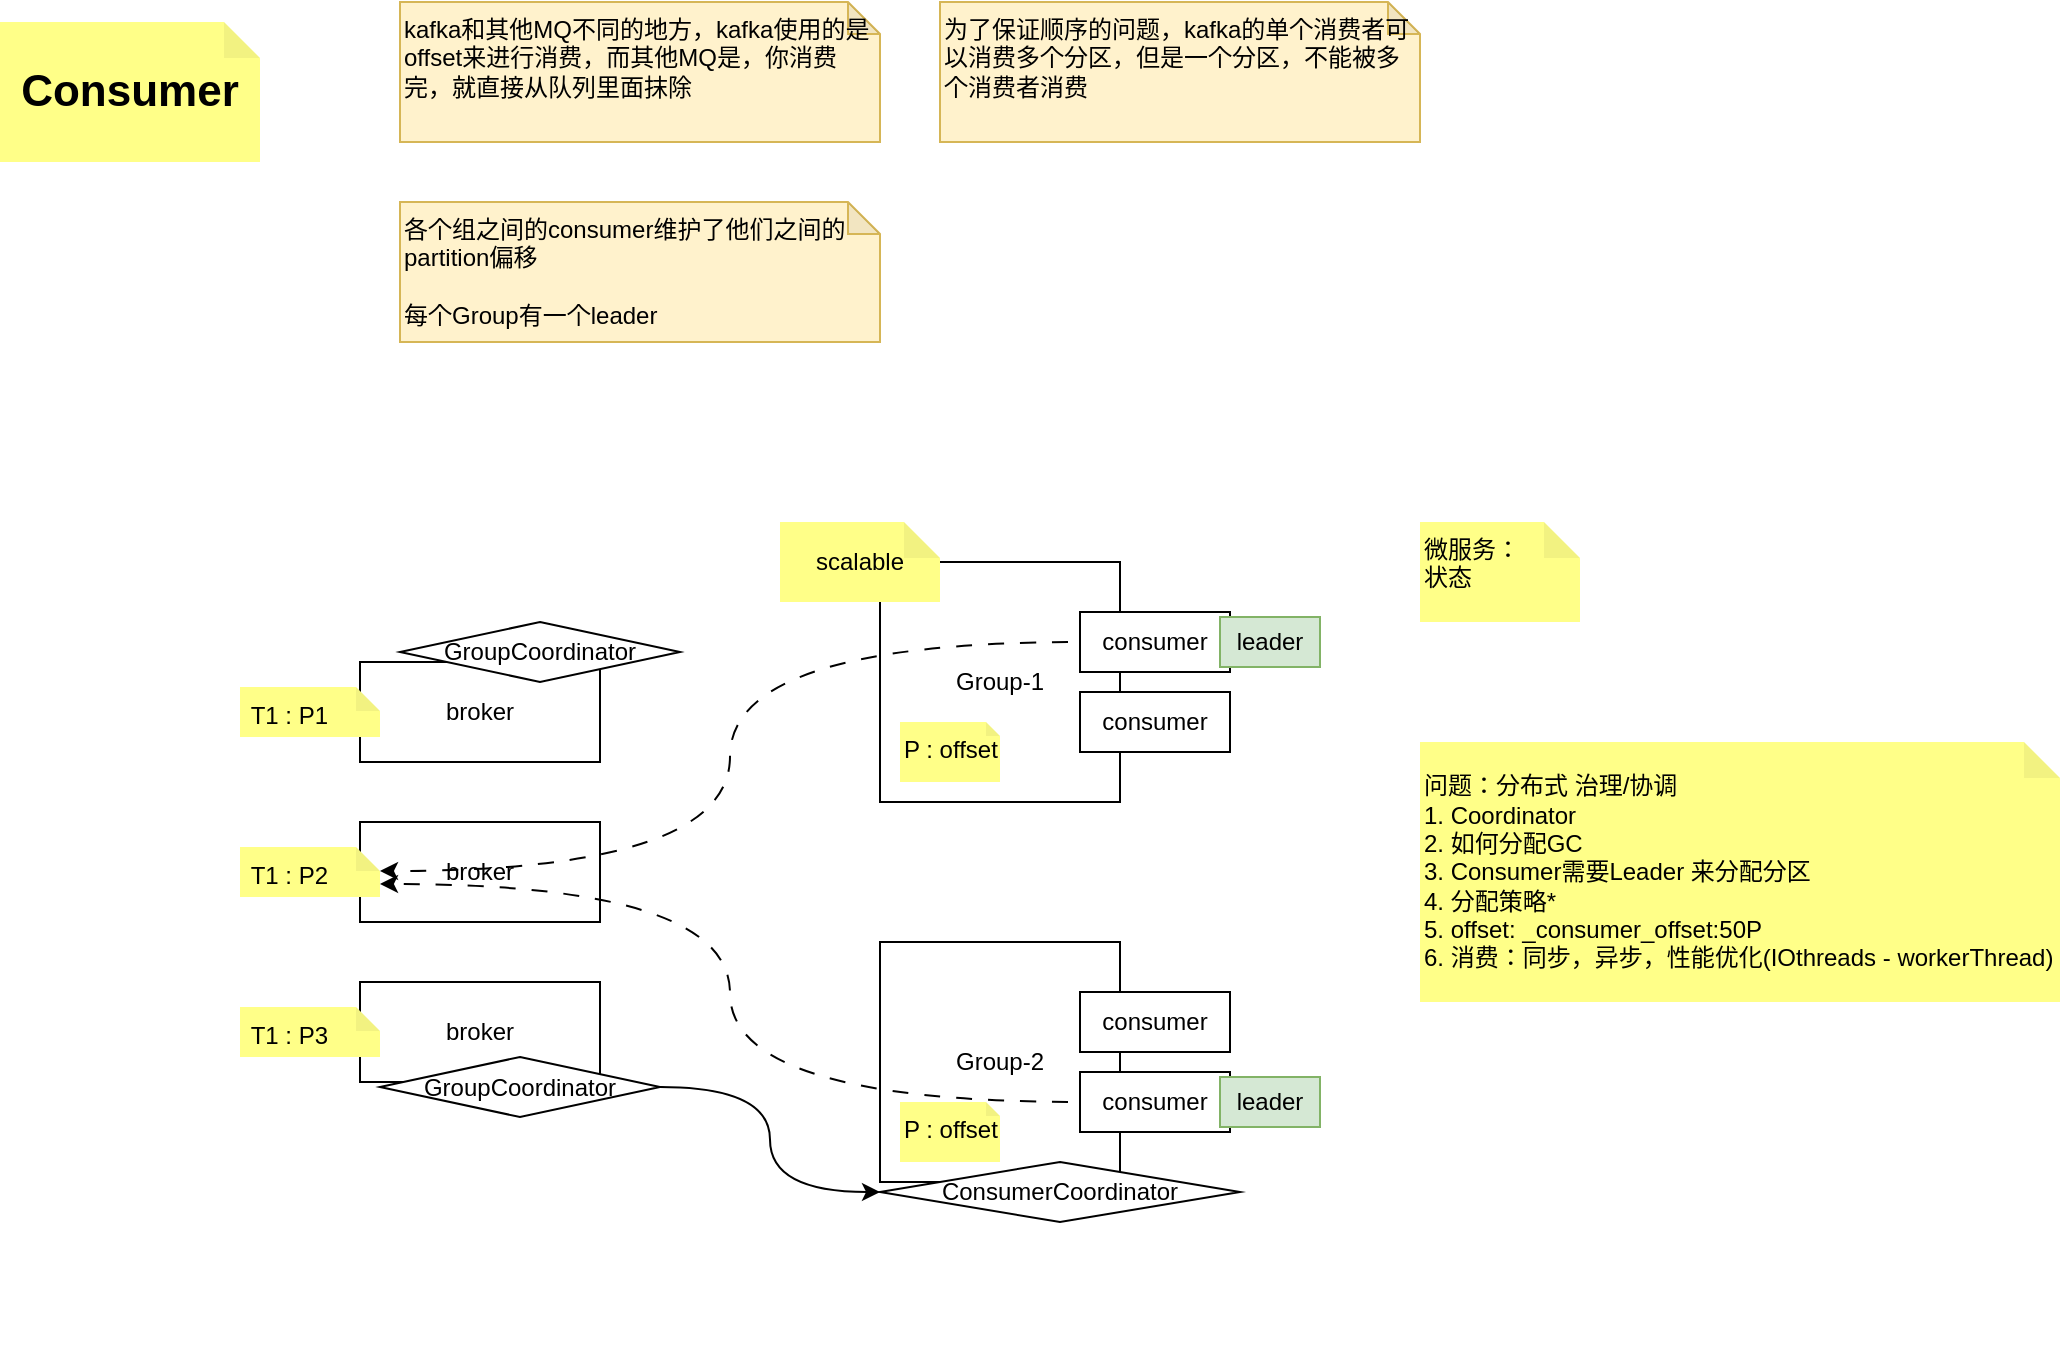 <mxfile version="24.7.6">
  <diagram name="第 1 页" id="HwsnNXMcdGq4MnF3X8jA">
    <mxGraphModel dx="794" dy="386" grid="1" gridSize="10" guides="1" tooltips="1" connect="1" arrows="1" fold="1" page="1" pageScale="1" pageWidth="827" pageHeight="1169" math="0" shadow="0">
      <root>
        <mxCell id="0" />
        <mxCell id="1" parent="0" />
        <mxCell id="hm22gIJzGdaK_Rvu-ePk-2" value="Consumer" style="shape=note;whiteSpace=wrap;html=1;backgroundOutline=1;darkOpacity=0.05;fillColor=#ffff88;strokeColor=none;horizontal=1;align=center;verticalAlign=middle;size=18;fontSize=22;fontStyle=1" vertex="1" parent="1">
          <mxGeometry x="40" y="50" width="130" height="70" as="geometry" />
        </mxCell>
        <mxCell id="hm22gIJzGdaK_Rvu-ePk-3" value="broker" style="rounded=0;whiteSpace=wrap;html=1;align=center;verticalAlign=middle;" vertex="1" parent="1">
          <mxGeometry x="220" y="370" width="120" height="50" as="geometry" />
        </mxCell>
        <mxCell id="hm22gIJzGdaK_Rvu-ePk-4" value="broker" style="rounded=0;whiteSpace=wrap;html=1;align=center;verticalAlign=middle;" vertex="1" parent="1">
          <mxGeometry x="220" y="450" width="120" height="50" as="geometry" />
        </mxCell>
        <mxCell id="hm22gIJzGdaK_Rvu-ePk-5" value="broker" style="rounded=0;whiteSpace=wrap;html=1;align=center;verticalAlign=middle;" vertex="1" parent="1">
          <mxGeometry x="220" y="530" width="120" height="50" as="geometry" />
        </mxCell>
        <mxCell id="hm22gIJzGdaK_Rvu-ePk-6" value="kafka和其他MQ不同的地方，kafka使用的是offset来进行消费，而其他MQ是，你消费完，就直接从队列里面抹除" style="shape=note;whiteSpace=wrap;html=1;backgroundOutline=1;darkOpacity=0.05;fillColor=#fff2cc;strokeColor=#d6b656;horizontal=1;align=left;verticalAlign=top;size=16;" vertex="1" parent="1">
          <mxGeometry x="240" y="40" width="240" height="70" as="geometry" />
        </mxCell>
        <mxCell id="hm22gIJzGdaK_Rvu-ePk-10" value="Group-1" style="rounded=0;whiteSpace=wrap;html=1;" vertex="1" parent="1">
          <mxGeometry x="480" y="320" width="120" height="120" as="geometry" />
        </mxCell>
        <mxCell id="hm22gIJzGdaK_Rvu-ePk-12" value="consumer" style="rounded=0;whiteSpace=wrap;html=1;align=center;verticalAlign=middle;" vertex="1" parent="1">
          <mxGeometry x="580" y="345" width="75" height="30" as="geometry" />
        </mxCell>
        <mxCell id="hm22gIJzGdaK_Rvu-ePk-13" value="consumer" style="rounded=0;whiteSpace=wrap;html=1;align=center;verticalAlign=middle;" vertex="1" parent="1">
          <mxGeometry x="580" y="385" width="75" height="30" as="geometry" />
        </mxCell>
        <mxCell id="hm22gIJzGdaK_Rvu-ePk-14" value="Group-2" style="rounded=0;whiteSpace=wrap;html=1;" vertex="1" parent="1">
          <mxGeometry x="480" y="510" width="120" height="120" as="geometry" />
        </mxCell>
        <mxCell id="hm22gIJzGdaK_Rvu-ePk-15" value="为了保证顺序的问题，kafka的单个消费者可以消费多个分区，但是一个分区，不能被多个消费者消费" style="shape=note;whiteSpace=wrap;html=1;backgroundOutline=1;darkOpacity=0.05;fillColor=#fff2cc;strokeColor=#d6b656;horizontal=1;align=left;verticalAlign=top;size=16;" vertex="1" parent="1">
          <mxGeometry x="510" y="40" width="240" height="70" as="geometry" />
        </mxCell>
        <mxCell id="hm22gIJzGdaK_Rvu-ePk-16" value="各个组之间的consumer维护了他们之间的partition偏移&lt;div&gt;&lt;br&gt;&lt;/div&gt;&lt;div&gt;每个Group有一个leader&lt;/div&gt;" style="shape=note;whiteSpace=wrap;html=1;backgroundOutline=1;darkOpacity=0.05;fillColor=#fff2cc;strokeColor=#d6b656;horizontal=1;align=left;verticalAlign=top;size=16;" vertex="1" parent="1">
          <mxGeometry x="240" y="140" width="240" height="70" as="geometry" />
        </mxCell>
        <mxCell id="hm22gIJzGdaK_Rvu-ePk-18" value="scalable" style="shape=note;whiteSpace=wrap;html=1;backgroundOutline=1;darkOpacity=0.05;fillColor=#ffff88;strokeColor=none;horizontal=1;align=center;verticalAlign=middle;size=18;" vertex="1" parent="1">
          <mxGeometry x="430" y="300" width="80" height="40" as="geometry" />
        </mxCell>
        <mxCell id="hm22gIJzGdaK_Rvu-ePk-19" value="P : offset" style="shape=note;whiteSpace=wrap;html=1;backgroundOutline=1;darkOpacity=0.05;fillColor=#ffff88;strokeColor=none;horizontal=1;align=left;verticalAlign=top;size=7;" vertex="1" parent="1">
          <mxGeometry x="490" y="400" width="50" height="30" as="geometry" />
        </mxCell>
        <mxCell id="hm22gIJzGdaK_Rvu-ePk-20" value="P : offset" style="shape=note;whiteSpace=wrap;html=1;backgroundOutline=1;darkOpacity=0.05;fillColor=#ffff88;strokeColor=none;horizontal=1;align=left;verticalAlign=top;size=7;" vertex="1" parent="1">
          <mxGeometry x="490" y="590" width="50" height="30" as="geometry" />
        </mxCell>
        <mxCell id="hm22gIJzGdaK_Rvu-ePk-21" value="consumer" style="rounded=0;whiteSpace=wrap;html=1;align=center;verticalAlign=middle;" vertex="1" parent="1">
          <mxGeometry x="580" y="535" width="75" height="30" as="geometry" />
        </mxCell>
        <mxCell id="hm22gIJzGdaK_Rvu-ePk-22" value="consumer" style="rounded=0;whiteSpace=wrap;html=1;align=center;verticalAlign=middle;" vertex="1" parent="1">
          <mxGeometry x="580" y="575" width="75" height="30" as="geometry" />
        </mxCell>
        <mxCell id="hm22gIJzGdaK_Rvu-ePk-23" value="&amp;nbsp;T1 : P1" style="shape=note;whiteSpace=wrap;html=1;backgroundOutline=1;darkOpacity=0.05;fillColor=#ffff88;strokeColor=none;horizontal=1;align=left;verticalAlign=top;size=12;" vertex="1" parent="1">
          <mxGeometry x="160" y="382.5" width="70" height="25" as="geometry" />
        </mxCell>
        <mxCell id="hm22gIJzGdaK_Rvu-ePk-24" value="&amp;nbsp;T1 : P2" style="shape=note;whiteSpace=wrap;html=1;backgroundOutline=1;darkOpacity=0.05;fillColor=#ffff88;strokeColor=none;horizontal=1;align=left;verticalAlign=top;size=12;" vertex="1" parent="1">
          <mxGeometry x="160" y="462.5" width="70" height="25" as="geometry" />
        </mxCell>
        <mxCell id="hm22gIJzGdaK_Rvu-ePk-25" value="&amp;nbsp;T1 : P3" style="shape=note;whiteSpace=wrap;html=1;backgroundOutline=1;darkOpacity=0.05;fillColor=#ffff88;strokeColor=none;horizontal=1;align=left;verticalAlign=top;size=12;" vertex="1" parent="1">
          <mxGeometry x="160" y="542.5" width="70" height="25" as="geometry" />
        </mxCell>
        <mxCell id="hm22gIJzGdaK_Rvu-ePk-26" style="edgeStyle=orthogonalEdgeStyle;rounded=0;orthogonalLoop=1;jettySize=auto;html=1;entryX=0;entryY=0;entryDx=70;entryDy=12;entryPerimeter=0;curved=1;noJump=0;shadow=0;flowAnimation=1;strokeColor=default;" edge="1" parent="1" source="hm22gIJzGdaK_Rvu-ePk-12" target="hm22gIJzGdaK_Rvu-ePk-24">
          <mxGeometry relative="1" as="geometry" />
        </mxCell>
        <mxCell id="hm22gIJzGdaK_Rvu-ePk-27" style="edgeStyle=orthogonalEdgeStyle;rounded=0;orthogonalLoop=1;jettySize=auto;html=1;entryX=0;entryY=0;entryDx=70;entryDy=18.5;entryPerimeter=0;elbow=vertical;curved=1;flowAnimation=1;" edge="1" parent="1" source="hm22gIJzGdaK_Rvu-ePk-22" target="hm22gIJzGdaK_Rvu-ePk-24">
          <mxGeometry relative="1" as="geometry" />
        </mxCell>
        <mxCell id="hm22gIJzGdaK_Rvu-ePk-28" value="问题：分布式 治理/协调&lt;div&gt;1. Coordinator&lt;/div&gt;&lt;div&gt;2. 如何分配GC&lt;/div&gt;&lt;div&gt;3. Consumer需要Leader 来分配分区&lt;/div&gt;&lt;div&gt;4. 分配策略*&lt;/div&gt;&lt;div&gt;5. offset: _consumer_offset:50P&lt;/div&gt;&lt;div&gt;6. 消费：同步，异步，性能优化(IOthreads - workerThread)&lt;/div&gt;" style="shape=note;whiteSpace=wrap;html=1;backgroundOutline=1;darkOpacity=0.05;fillColor=#ffff88;strokeColor=none;horizontal=1;align=left;verticalAlign=middle;size=18;" vertex="1" parent="1">
          <mxGeometry x="750" y="410" width="320" height="130" as="geometry" />
        </mxCell>
        <mxCell id="hm22gIJzGdaK_Rvu-ePk-32" style="edgeStyle=orthogonalEdgeStyle;rounded=0;orthogonalLoop=1;jettySize=auto;html=1;entryX=0;entryY=0.5;entryDx=0;entryDy=0;exitX=1;exitY=0.5;exitDx=0;exitDy=0;curved=1;" edge="1" parent="1" source="hm22gIJzGdaK_Rvu-ePk-34" target="hm22gIJzGdaK_Rvu-ePk-30">
          <mxGeometry relative="1" as="geometry">
            <mxPoint x="360" y="695" as="sourcePoint" />
          </mxGeometry>
        </mxCell>
        <mxCell id="hm22gIJzGdaK_Rvu-ePk-30" value="ConsumerCoordinator" style="rhombus;whiteSpace=wrap;html=1;" vertex="1" parent="1">
          <mxGeometry x="480" y="620" width="180" height="30" as="geometry" />
        </mxCell>
        <mxCell id="hm22gIJzGdaK_Rvu-ePk-31" style="edgeStyle=orthogonalEdgeStyle;rounded=0;orthogonalLoop=1;jettySize=auto;html=1;exitX=0.5;exitY=1;exitDx=0;exitDy=0;" edge="1" parent="1">
          <mxGeometry relative="1" as="geometry">
            <mxPoint x="270" y="710" as="sourcePoint" />
            <mxPoint x="270" y="710" as="targetPoint" />
          </mxGeometry>
        </mxCell>
        <mxCell id="hm22gIJzGdaK_Rvu-ePk-33" value="微服务：&lt;div&gt;状态&lt;/div&gt;" style="shape=note;whiteSpace=wrap;html=1;backgroundOutline=1;darkOpacity=0.05;fillColor=#ffff88;strokeColor=none;horizontal=1;align=left;verticalAlign=top;size=18;" vertex="1" parent="1">
          <mxGeometry x="750" y="300" width="80" height="50" as="geometry" />
        </mxCell>
        <mxCell id="hm22gIJzGdaK_Rvu-ePk-34" value="GroupCoordinator" style="rhombus;whiteSpace=wrap;html=1;" vertex="1" parent="1">
          <mxGeometry x="230" y="567.5" width="140" height="30" as="geometry" />
        </mxCell>
        <mxCell id="hm22gIJzGdaK_Rvu-ePk-35" value="GroupCoordinator" style="rhombus;whiteSpace=wrap;html=1;" vertex="1" parent="1">
          <mxGeometry x="240" y="350" width="140" height="30" as="geometry" />
        </mxCell>
        <mxCell id="hm22gIJzGdaK_Rvu-ePk-36" value="leader" style="rounded=0;whiteSpace=wrap;html=1;align=center;verticalAlign=middle;fillColor=#d5e8d4;strokeColor=#82b366;" vertex="1" parent="1">
          <mxGeometry x="650" y="347.5" width="50" height="25" as="geometry" />
        </mxCell>
        <mxCell id="hm22gIJzGdaK_Rvu-ePk-37" value="leader" style="rounded=0;whiteSpace=wrap;html=1;align=center;verticalAlign=middle;fillColor=#d5e8d4;strokeColor=#82b366;" vertex="1" parent="1">
          <mxGeometry x="650" y="577.5" width="50" height="25" as="geometry" />
        </mxCell>
      </root>
    </mxGraphModel>
  </diagram>
</mxfile>
